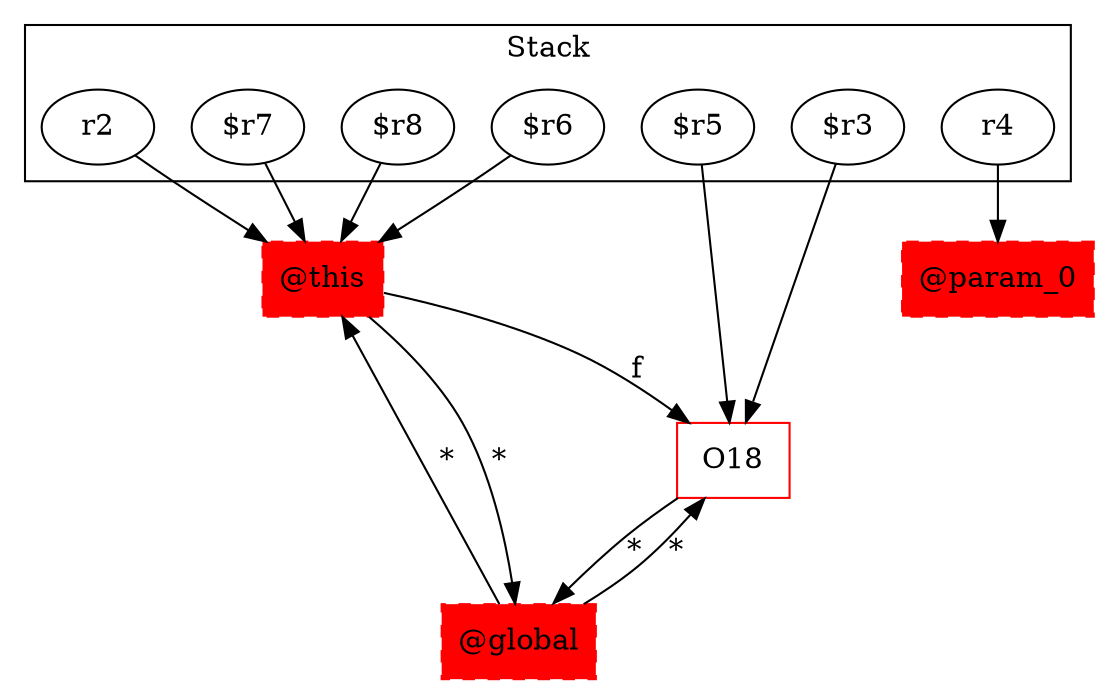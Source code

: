 digraph sample {
  rankDir="LR";
  subgraph cluster_0 {
    label="Stack"
    "r2"; "$r7"; "$r8"; "$r5"; "$r6"; "$r3"; "r4"; 
  }
  "r2" -> { "@this"[shape=box]};
  "$r7" -> { "@this"[shape=box]};
  "$r8" -> { "@this"[shape=box]};
  "$r5" -> { O18[shape=box]};
  "$r6" -> { "@this"[shape=box]};
  "$r3" -> { O18[shape=box]};
  "r4" -> { "@param_0"[shape=box]};
  O18 -> "@global"[label="*", weight="0.2"]
  "@global" -> O18[label="*", weight="0.2"]
  "@global" -> "@this"[label="*", weight="0.2"]
  "@global"[shape=box, style="filled,dashed"];
  "@this" -> "@global"[label="*", weight="0.2"]
  "@this" -> O18[label="f", weight="0.2"]
  "@this"[shape=box, style="filled,dashed"];
  "@param_0"[shape=box, style="filled,dashed"];
  O18[color="red"];
  "@global"[color="red"];
  "@this"[color="red"];
  "@param_0"[color="red"];
}
